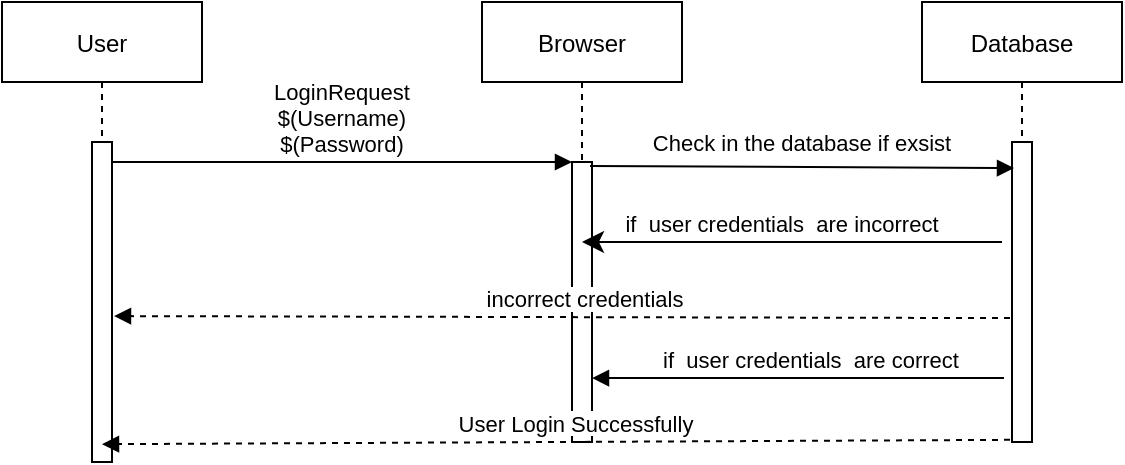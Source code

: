 <mxfile version="20.6.0" type="device"><diagram id="kgpKYQtTHZ0yAKxKKP6v" name="Page-1"><mxGraphModel dx="868" dy="425" grid="1" gridSize="10" guides="1" tooltips="1" connect="1" arrows="1" fold="1" page="1" pageScale="1" pageWidth="850" pageHeight="1100" math="0" shadow="0"><root><mxCell id="0"/><mxCell id="1" parent="0"/><mxCell id="IEJEr51g5GvgKb8-8qHf-1" value="User" style="shape=umlLifeline;perimeter=lifelinePerimeter;container=1;collapsible=0;recursiveResize=0;rounded=0;shadow=0;strokeWidth=1;" parent="1" vertex="1"><mxGeometry x="60" y="80" width="100" height="230" as="geometry"/></mxCell><mxCell id="IEJEr51g5GvgKb8-8qHf-2" value="" style="points=[];perimeter=orthogonalPerimeter;rounded=0;shadow=0;strokeWidth=1;" parent="IEJEr51g5GvgKb8-8qHf-1" vertex="1"><mxGeometry x="45" y="70" width="10" height="160" as="geometry"/></mxCell><mxCell id="IEJEr51g5GvgKb8-8qHf-3" value="Browser" style="shape=umlLifeline;perimeter=lifelinePerimeter;container=1;collapsible=0;recursiveResize=0;rounded=0;shadow=0;strokeWidth=1;" parent="1" vertex="1"><mxGeometry x="300" y="80" width="100" height="220" as="geometry"/></mxCell><mxCell id="IEJEr51g5GvgKb8-8qHf-4" value="" style="points=[];perimeter=orthogonalPerimeter;rounded=0;shadow=0;strokeWidth=1;" parent="IEJEr51g5GvgKb8-8qHf-3" vertex="1"><mxGeometry x="45" y="80" width="10" height="140" as="geometry"/></mxCell><mxCell id="IEJEr51g5GvgKb8-8qHf-19" value="User Login Successfully" style="verticalAlign=bottom;endArrow=block;shadow=0;strokeWidth=1;dashed=1;exitX=0.5;exitY=0.31;exitDx=0;exitDy=0;exitPerimeter=0;entryX=1.1;entryY=0.297;entryDx=0;entryDy=0;entryPerimeter=0;" parent="IEJEr51g5GvgKb8-8qHf-3" edge="1"><mxGeometry x="-0.044" relative="1" as="geometry"><mxPoint x="264" y="218.92" as="sourcePoint"/><mxPoint x="-190" y="221.09" as="targetPoint"/><Array as="points"/><mxPoint as="offset"/></mxGeometry></mxCell><mxCell id="IEJEr51g5GvgKb8-8qHf-6" value="LoginRequest&#10;$(Username)&#10;$(Password)" style="verticalAlign=bottom;endArrow=block;entryX=0;entryY=0;shadow=0;strokeWidth=1;" parent="1" source="IEJEr51g5GvgKb8-8qHf-2" target="IEJEr51g5GvgKb8-8qHf-4" edge="1"><mxGeometry relative="1" as="geometry"><mxPoint x="275" y="160" as="sourcePoint"/></mxGeometry></mxCell><mxCell id="IEJEr51g5GvgKb8-8qHf-7" value=" incorrect credentials" style="verticalAlign=bottom;endArrow=block;shadow=0;strokeWidth=1;dashed=1;exitX=-0.1;exitY=0.587;exitDx=0;exitDy=0;exitPerimeter=0;entryX=1.1;entryY=0.544;entryDx=0;entryDy=0;entryPerimeter=0;" parent="1" source="IEJEr51g5GvgKb8-8qHf-9" target="IEJEr51g5GvgKb8-8qHf-2" edge="1"><mxGeometry x="-0.044" relative="1" as="geometry"><mxPoint x="240" y="200" as="sourcePoint"/><mxPoint x="140" y="240" as="targetPoint"/><Array as="points"/><mxPoint as="offset"/></mxGeometry></mxCell><mxCell id="IEJEr51g5GvgKb8-8qHf-8" value="Database" style="shape=umlLifeline;perimeter=lifelinePerimeter;container=1;collapsible=0;recursiveResize=0;rounded=0;shadow=0;strokeWidth=1;" parent="1" vertex="1"><mxGeometry x="520" y="80" width="100" height="220" as="geometry"/></mxCell><mxCell id="IEJEr51g5GvgKb8-8qHf-9" value="" style="points=[];perimeter=orthogonalPerimeter;rounded=0;shadow=0;strokeWidth=1;" parent="IEJEr51g5GvgKb8-8qHf-8" vertex="1"><mxGeometry x="45" y="70" width="10" height="150" as="geometry"/></mxCell><mxCell id="IEJEr51g5GvgKb8-8qHf-10" value="Check in the database if exsist" style="verticalAlign=bottom;startArrow=none;endArrow=block;startSize=8;shadow=0;strokeWidth=1;exitX=0.9;exitY=0.014;exitDx=0;exitDy=0;exitPerimeter=0;startFill=0;entryX=0.1;entryY=0.087;entryDx=0;entryDy=0;entryPerimeter=0;" parent="1" source="IEJEr51g5GvgKb8-8qHf-4" target="IEJEr51g5GvgKb8-8qHf-9" edge="1"><mxGeometry x="-0.0" y="3" relative="1" as="geometry"><mxPoint x="445" y="150" as="sourcePoint"/><mxPoint as="offset"/></mxGeometry></mxCell><mxCell id="IEJEr51g5GvgKb8-8qHf-11" value="if  user credentials  are incorrect" style="verticalAlign=bottom;endArrow=classic;endSize=8;shadow=0;strokeWidth=1;endFill=1;" parent="1" edge="1"><mxGeometry x="0.048" relative="1" as="geometry"><mxPoint x="350" y="200" as="targetPoint"/><mxPoint x="560" y="200" as="sourcePoint"/><mxPoint as="offset"/></mxGeometry></mxCell><mxCell id="IEJEr51g5GvgKb8-8qHf-12" value="if  user credentials  are correct" style="verticalAlign=bottom;endArrow=block;shadow=0;strokeWidth=1;exitX=-0.4;exitY=0.787;exitDx=0;exitDy=0;exitPerimeter=0;" parent="1" source="IEJEr51g5GvgKb8-8qHf-9" target="IEJEr51g5GvgKb8-8qHf-4" edge="1"><mxGeometry x="-0.061" relative="1" as="geometry"><mxPoint x="560" y="250" as="sourcePoint"/><mxPoint x="360" y="250" as="targetPoint"/><Array as="points"/><mxPoint as="offset"/></mxGeometry></mxCell></root></mxGraphModel></diagram></mxfile>